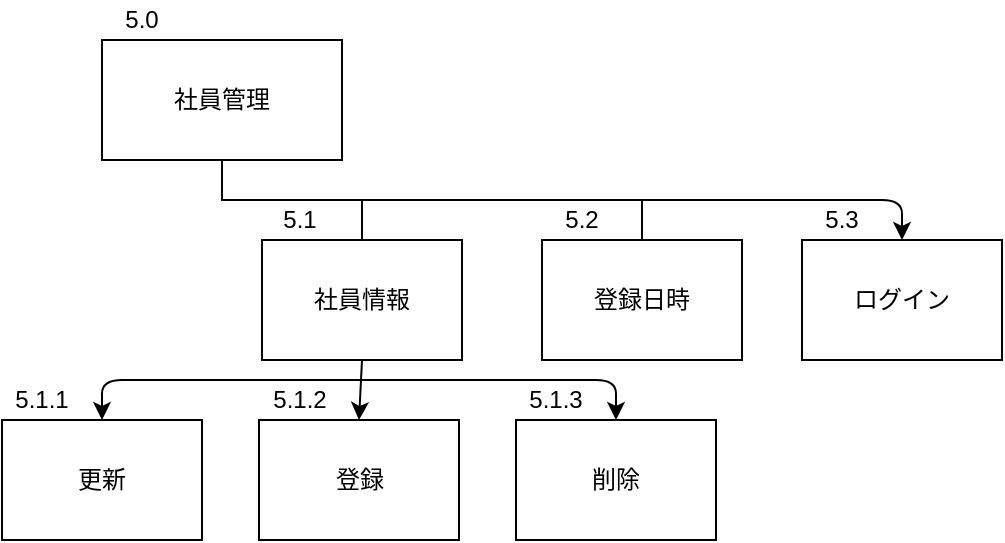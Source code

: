 <mxfile version="12.1.9" pages="1"><diagram id="cyxLLKWVZZBdAbT0iKyg" name="Page-1"><mxGraphModel dx="408" dy="412" grid="1" gridSize="10" guides="1" tooltips="1" connect="1" arrows="1" fold="1" page="1" pageScale="1" pageWidth="827" pageHeight="1169" math="0" shadow="0"><root><mxCell id="0"/><mxCell id="1" parent="0"/><UserObject label="&lt;font style=&quot;vertical-align: inherit&quot;&gt;&lt;font style=&quot;vertical-align: inherit&quot;&gt;社員管理&lt;/font&gt;&lt;/font&gt;" treeRoot="1" id="79mPMtDwzNJRkF5vQ5u0-1"><mxCell style="whiteSpace=wrap;html=1;align=center;treeFolding=1;treeMoving=1;container=1;recursiveResize=0;" vertex="1" parent="1"><mxGeometry x="520" y="220" width="120" height="60" as="geometry"/></mxCell></UserObject><mxCell id="79mPMtDwzNJRkF5vQ5u0-2" value="社員情報" style="whiteSpace=wrap;html=1;align=center;verticalAlign=middle;container=1;recursiveResize=0;treeFolding=1;treeMoving=1;" vertex="1" parent="1"><mxGeometry x="600" y="320" width="100" height="60" as="geometry"/></mxCell><mxCell id="79mPMtDwzNJRkF5vQ5u0-3" value="" style="edgeStyle=elbowEdgeStyle;elbow=vertical;startArrow=none;endArrow=none;rounded=0;" edge="1" parent="1" target="79mPMtDwzNJRkF5vQ5u0-2"><mxGeometry relative="1" as="geometry"><mxPoint x="580" y="280" as="sourcePoint"/></mxGeometry></mxCell><mxCell id="79mPMtDwzNJRkF5vQ5u0-4" value="登録日時" style="whiteSpace=wrap;html=1;align=center;verticalAlign=middle;container=1;recursiveResize=0;treeFolding=1;treeMoving=1;" vertex="1" parent="1"><mxGeometry x="740" y="320" width="100" height="60" as="geometry"/></mxCell><mxCell id="79mPMtDwzNJRkF5vQ5u0-5" value="" style="edgeStyle=elbowEdgeStyle;elbow=vertical;startArrow=none;endArrow=none;rounded=0;" edge="1" parent="1" target="79mPMtDwzNJRkF5vQ5u0-4"><mxGeometry relative="1" as="geometry"><mxPoint x="650" y="300" as="sourcePoint"/><Array as="points"><mxPoint x="720" y="300"/></Array></mxGeometry></mxCell><mxCell id="79mPMtDwzNJRkF5vQ5u0-6" value="削除" style="whiteSpace=wrap;html=1;align=center;verticalAlign=middle;container=1;recursiveResize=0;treeFolding=1;treeMoving=1;" vertex="1" parent="1"><mxGeometry x="727" y="410" width="100" height="60" as="geometry"/></mxCell><mxCell id="79mPMtDwzNJRkF5vQ5u0-8" value="更新" style="whiteSpace=wrap;html=1;align=center;verticalAlign=middle;container=1;recursiveResize=0;treeFolding=1;treeMoving=1;" vertex="1" parent="1"><mxGeometry x="470" y="410" width="100" height="60" as="geometry"/></mxCell><mxCell id="79mPMtDwzNJRkF5vQ5u0-10" value="登録" style="whiteSpace=wrap;html=1;align=center;verticalAlign=middle;container=1;recursiveResize=0;treeFolding=1;treeMoving=1;" vertex="1" parent="1"><mxGeometry x="598.5" y="410" width="100" height="60" as="geometry"/></mxCell><mxCell id="79mPMtDwzNJRkF5vQ5u0-12" value="" style="endArrow=classic;html=1;exitX=0.5;exitY=1;exitDx=0;exitDy=0;entryX=0.5;entryY=0;entryDx=0;entryDy=0;" edge="1" parent="1" source="79mPMtDwzNJRkF5vQ5u0-2" target="79mPMtDwzNJRkF5vQ5u0-10"><mxGeometry width="50" height="50" relative="1" as="geometry"><mxPoint x="470" y="540" as="sourcePoint"/><mxPoint x="520" y="490" as="targetPoint"/></mxGeometry></mxCell><mxCell id="79mPMtDwzNJRkF5vQ5u0-13" value="" style="endArrow=classic;html=1;entryX=0.5;entryY=0;entryDx=0;entryDy=0;" edge="1" parent="1" target="79mPMtDwzNJRkF5vQ5u0-8"><mxGeometry width="50" height="50" relative="1" as="geometry"><mxPoint x="650" y="390" as="sourcePoint"/><mxPoint x="520" y="325" as="targetPoint"/><Array as="points"><mxPoint x="520" y="390"/></Array></mxGeometry></mxCell><mxCell id="79mPMtDwzNJRkF5vQ5u0-14" value="" style="endArrow=classic;html=1;entryX=0.5;entryY=0;entryDx=0;entryDy=0;" edge="1" parent="1" target="79mPMtDwzNJRkF5vQ5u0-6"><mxGeometry width="50" height="50" relative="1" as="geometry"><mxPoint x="650" y="390" as="sourcePoint"/><mxPoint x="520" y="490" as="targetPoint"/><Array as="points"><mxPoint x="777" y="390"/></Array></mxGeometry></mxCell><mxCell id="79mPMtDwzNJRkF5vQ5u0-17" value="ログイン" style="whiteSpace=wrap;html=1;align=center;verticalAlign=middle;container=1;recursiveResize=0;treeFolding=1;treeMoving=1;" vertex="1" parent="1"><mxGeometry x="870" y="320" width="100" height="60" as="geometry"/></mxCell><mxCell id="79mPMtDwzNJRkF5vQ5u0-25" value="5.3" style="text;html=1;strokeColor=none;fillColor=none;align=center;verticalAlign=middle;whiteSpace=wrap;rounded=0;" vertex="1" parent="79mPMtDwzNJRkF5vQ5u0-17"><mxGeometry y="-20" width="40" height="20" as="geometry"/></mxCell><mxCell id="79mPMtDwzNJRkF5vQ5u0-19" value="5.0" style="text;html=1;strokeColor=none;fillColor=none;align=center;verticalAlign=middle;whiteSpace=wrap;rounded=0;" vertex="1" parent="1"><mxGeometry x="520" y="200" width="40" height="20" as="geometry"/></mxCell><mxCell id="79mPMtDwzNJRkF5vQ5u0-20" value="5.1" style="text;html=1;strokeColor=none;fillColor=none;align=center;verticalAlign=middle;whiteSpace=wrap;rounded=0;" vertex="1" parent="1"><mxGeometry x="598.5" y="300" width="40" height="20" as="geometry"/></mxCell><mxCell id="79mPMtDwzNJRkF5vQ5u0-21" value="5.2" style="text;html=1;strokeColor=none;fillColor=none;align=center;verticalAlign=middle;whiteSpace=wrap;rounded=0;" vertex="1" parent="1"><mxGeometry x="740" y="300" width="40" height="20" as="geometry"/></mxCell><mxCell id="79mPMtDwzNJRkF5vQ5u0-22" value="5.1.1" style="text;html=1;strokeColor=none;fillColor=none;align=center;verticalAlign=middle;whiteSpace=wrap;rounded=0;" vertex="1" parent="1"><mxGeometry x="470" y="390" width="40" height="20" as="geometry"/></mxCell><mxCell id="79mPMtDwzNJRkF5vQ5u0-23" value="5.1.2" style="text;html=1;strokeColor=none;fillColor=none;align=center;verticalAlign=middle;whiteSpace=wrap;rounded=0;" vertex="1" parent="1"><mxGeometry x="598.5" y="390" width="40" height="20" as="geometry"/></mxCell><mxCell id="79mPMtDwzNJRkF5vQ5u0-24" value="5.1.3" style="text;html=1;strokeColor=none;fillColor=none;align=center;verticalAlign=middle;whiteSpace=wrap;rounded=0;" vertex="1" parent="1"><mxGeometry x="727" y="390" width="40" height="20" as="geometry"/></mxCell><mxCell id="79mPMtDwzNJRkF5vQ5u0-28" value="" style="endArrow=classic;html=1;entryX=0.5;entryY=0;entryDx=0;entryDy=0;" edge="1" parent="1" target="79mPMtDwzNJRkF5vQ5u0-17"><mxGeometry width="50" height="50" relative="1" as="geometry"><mxPoint x="790" y="300" as="sourcePoint"/><mxPoint x="620" y="490" as="targetPoint"/><Array as="points"><mxPoint x="920" y="300"/></Array></mxGeometry></mxCell></root></mxGraphModel></diagram></mxfile>